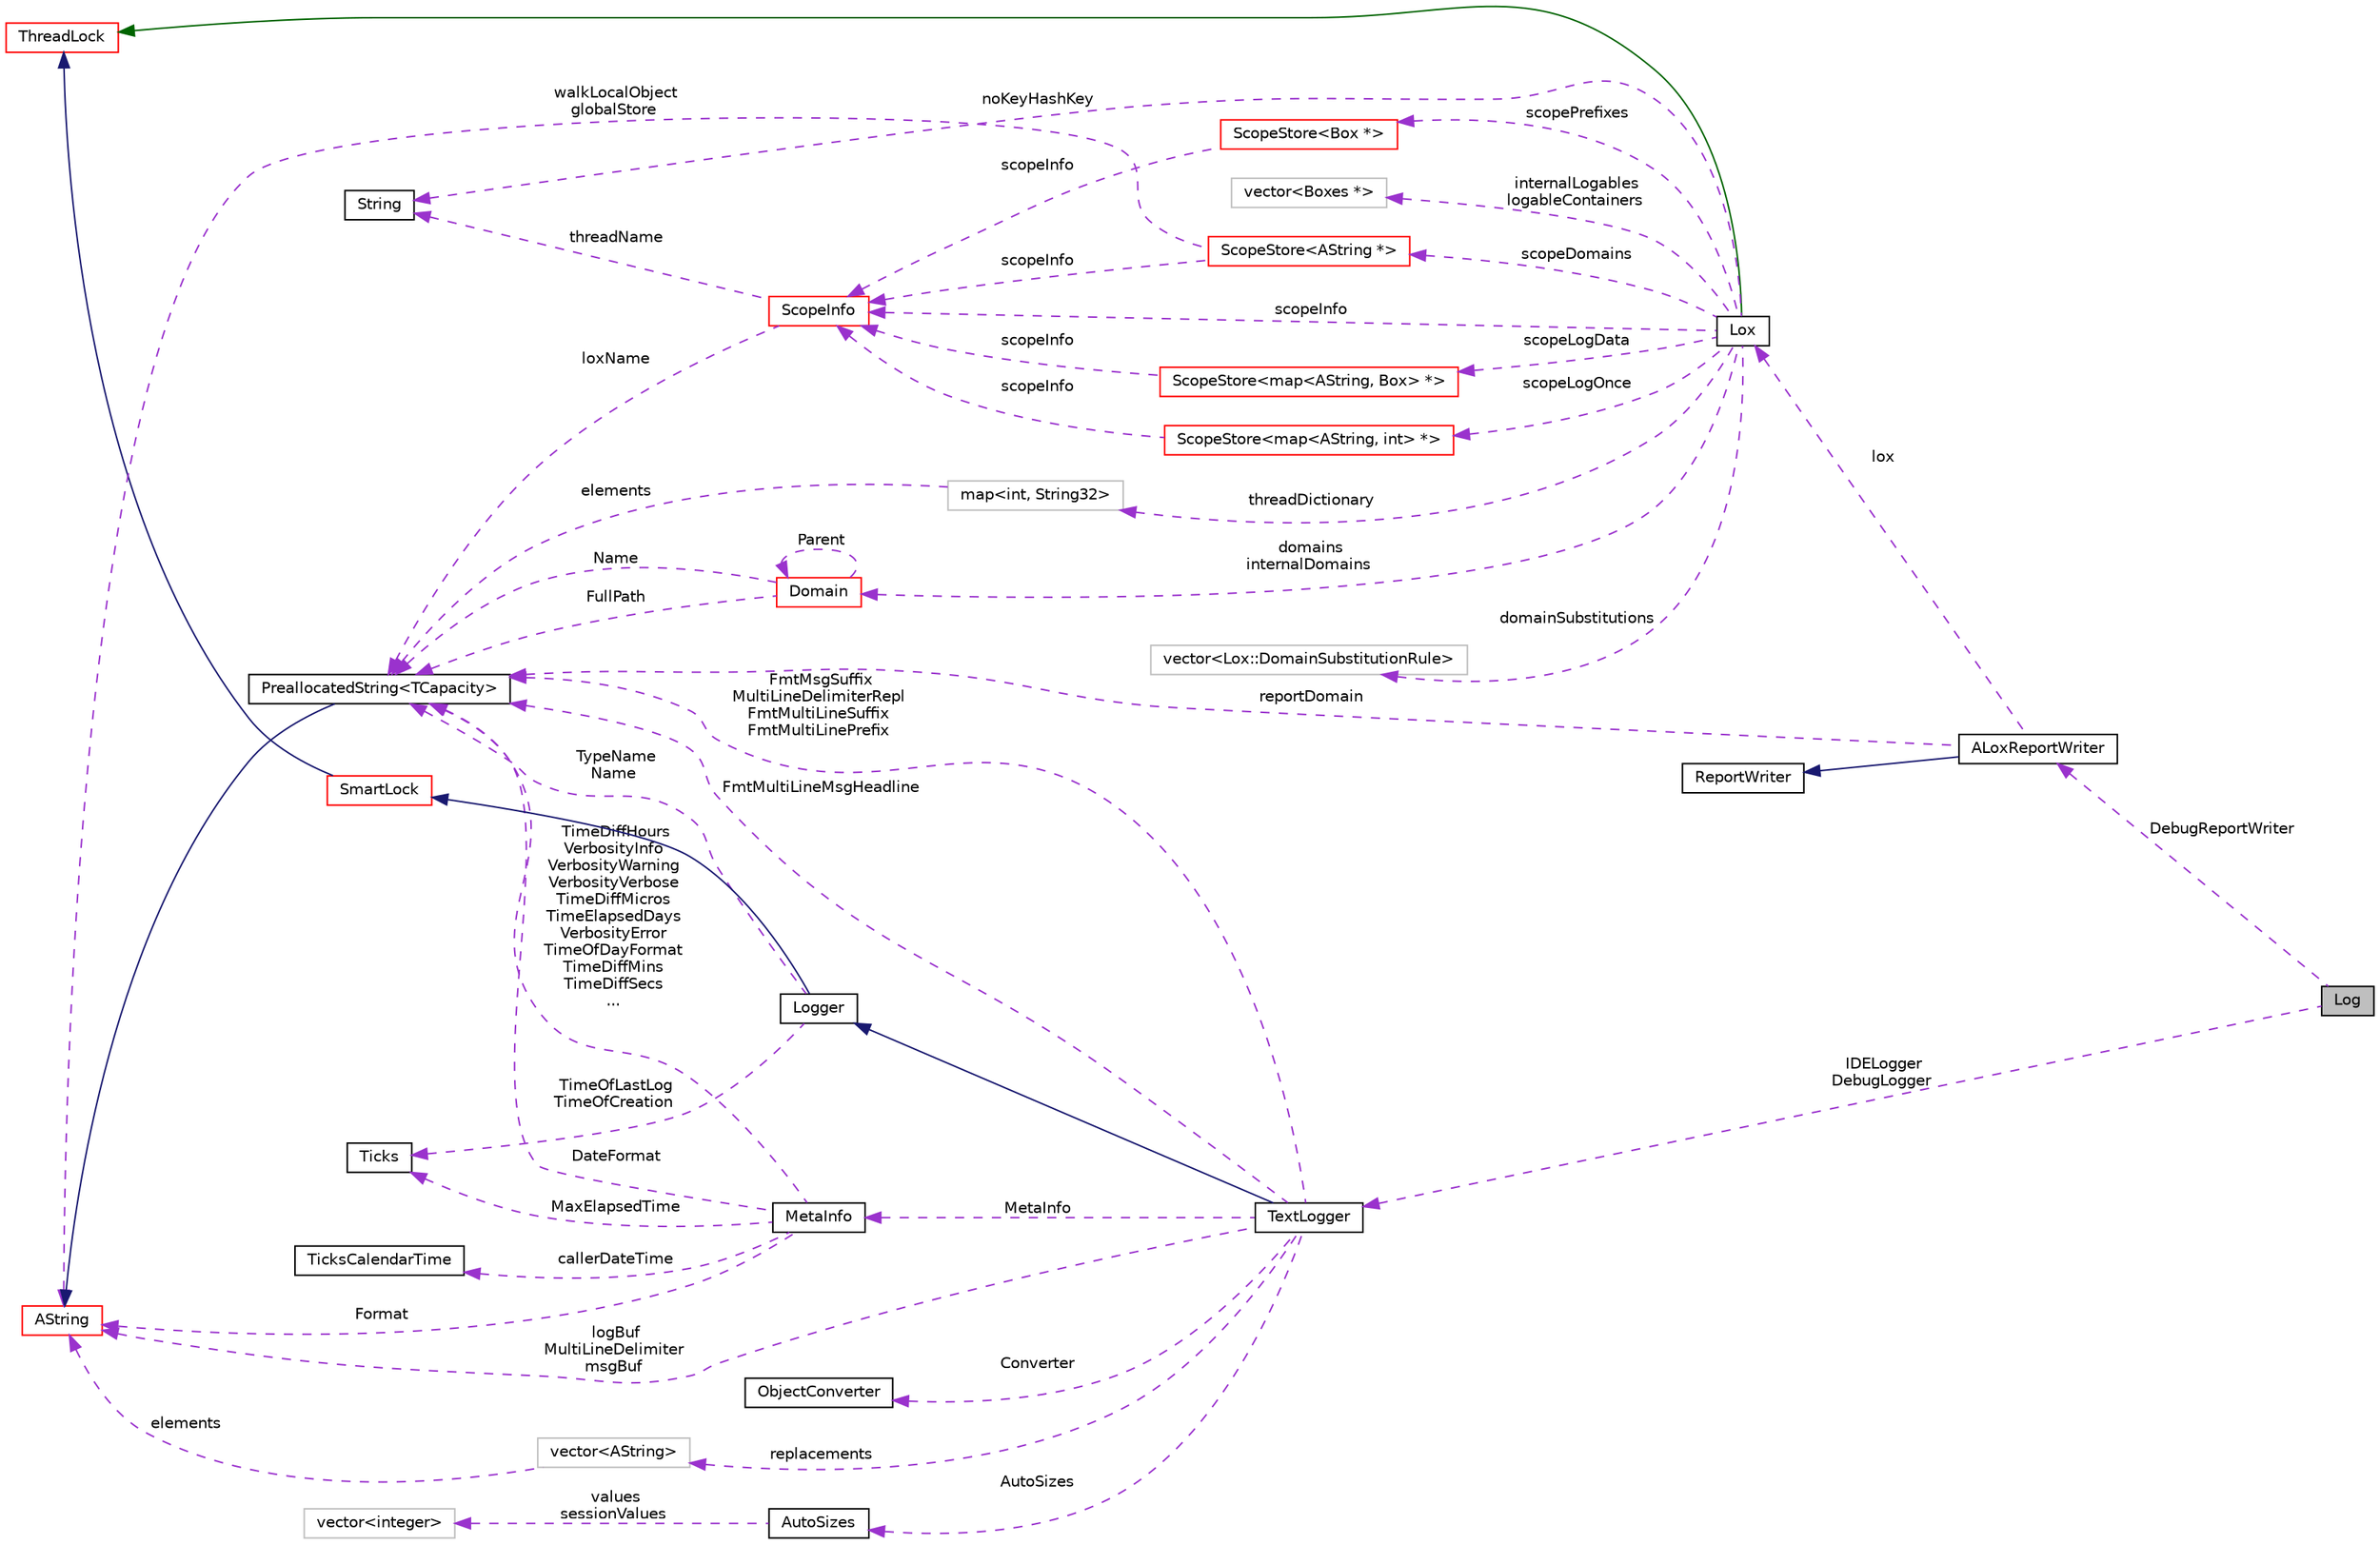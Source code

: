 digraph "Log"
{
  edge [fontname="Helvetica",fontsize="10",labelfontname="Helvetica",labelfontsize="10"];
  node [fontname="Helvetica",fontsize="10",shape=record];
  rankdir="LR";
  Node1 [label="Log",height=0.2,width=0.4,color="black", fillcolor="grey75", style="filled", fontcolor="black"];
  Node18 [label="vector\<AString\>",height=0.2,width=0.4,color="grey75", fillcolor="white", style="filled"];
  Node21 [label="vector\<integer\>",height=0.2,width=0.4,color="grey75", fillcolor="white", style="filled"];
  Node28 [label="ScopeStore\<map\<AString, Box\> *\>",height=0.2,width=0.4,color="red", fillcolor="white", style="filled",URL="$classaworx_1_1lox_1_1core_1_1ScopeStore.html"];
  Node46 [label="ScopeStore\<AString *\>",height=0.2,width=0.4,color="red", fillcolor="white", style="filled",URL="$classaworx_1_1lox_1_1core_1_1ScopeStore.html"];
  Node50 [label="ScopeStore\<Box *\>",height=0.2,width=0.4,color="red", fillcolor="white", style="filled",URL="$classaworx_1_1lox_1_1core_1_1ScopeStore.html"];
  Node54 [label="map\<int, String32\>",height=0.2,width=0.4,color="grey75", fillcolor="white", style="filled"];
  Node55 [label="vector\<Lox::DomainSubstitutionRule\>",height=0.2,width=0.4,color="grey75", fillcolor="white", style="filled"];
  Node57 [label="ScopeStore\<map\<AString, int\> *\>",height=0.2,width=0.4,color="red", fillcolor="white", style="filled",URL="$classaworx_1_1lox_1_1core_1_1ScopeStore.html"];
  Node62 [label="vector\<Boxes *\>",height=0.2,width=0.4,color="grey75", fillcolor="white", style="filled"];
  Node17 [label="PreallocatedString\<TCapacity\>",height=0.2,width=0.4,color="black", fillcolor="white", style="filled",URL="$classaworx_1_1lib_1_1strings_1_1PreallocatedString.html"];
  Node2 -> Node1 [dir="back",color="darkorchid3",fontsize="10",style="dashed",label=" IDELogger\nDebugLogger" ,fontname="Helvetica"];
  Node3 -> Node2 [dir="back",color="midnightblue",fontsize="10",style="solid",fontname="Helvetica"];
  Node4 -> Node3 [dir="back",color="midnightblue",fontsize="10",style="solid",fontname="Helvetica"];
  Node5 -> Node4 [dir="back",color="midnightblue",fontsize="10",style="solid",fontname="Helvetica"];
  Node5 -> Node27 [dir="back",color="darkgreen",fontsize="10",style="solid",fontname="Helvetica"];
  Node8 -> Node27 [dir="back",color="darkorchid3",fontsize="10",style="dashed",label=" noKeyHashKey" ,fontname="Helvetica"];
  Node8 -> Node29 [dir="back",color="darkorchid3",fontsize="10",style="dashed",label=" threadName" ,fontname="Helvetica"];
  Node12 -> Node2 [dir="back",color="darkorchid3",fontsize="10",style="dashed",label=" logBuf\nMultiLineDelimiter\nmsgBuf" ,fontname="Helvetica"];
  Node12 -> Node17 [dir="back",color="midnightblue",fontsize="10",style="solid",fontname="Helvetica"];
  Node12 -> Node18 [dir="back",color="darkorchid3",fontsize="10",style="dashed",label=" elements" ,fontname="Helvetica"];
  Node12 -> Node22 [dir="back",color="darkorchid3",fontsize="10",style="dashed",label=" Format" ,fontname="Helvetica"];
  Node12 -> Node46 [dir="back",color="darkorchid3",fontsize="10",style="dashed",label=" walkLocalObject\nglobalStore" ,fontname="Helvetica"];
  Node16 -> Node3 [dir="back",color="darkorchid3",fontsize="10",style="dashed",label=" TimeOfLastLog\nTimeOfCreation" ,fontname="Helvetica"];
  Node16 -> Node22 [dir="back",color="darkorchid3",fontsize="10",style="dashed",label=" MaxElapsedTime" ,fontname="Helvetica"];
  Node17 -> Node2 [dir="back",color="darkorchid3",fontsize="10",style="dashed",label=" FmtMsgSuffix\nMultiLineDelimiterRepl\nFmtMultiLineSuffix\nFmtMultiLinePrefix" ,fontname="Helvetica"];
  Node17 -> Node2 [dir="back",color="darkorchid3",fontsize="10",style="dashed",label=" FmtMultiLineMsgHeadline" ,fontname="Helvetica"];
  Node17 -> Node3 [dir="back",color="darkorchid3",fontsize="10",style="dashed",label=" TypeName\nName" ,fontname="Helvetica"];
  Node17 -> Node22 [dir="back",color="darkorchid3",fontsize="10",style="dashed",label=" TimeDiffHours\nVerbosityInfo\nVerbosityWarning\nVerbosityVerbose\nTimeDiffMicros\nTimeElapsedDays\nVerbosityError\nTimeOfDayFormat\nTimeDiffMins\nTimeDiffSecs\n..." ,fontname="Helvetica"];
  Node17 -> Node22 [dir="back",color="darkorchid3",fontsize="10",style="dashed",label=" DateFormat" ,fontname="Helvetica"];
  Node17 -> Node25 [dir="back",color="darkorchid3",fontsize="10",style="dashed",label=" reportDomain" ,fontname="Helvetica"];
  Node17 -> Node29 [dir="back",color="darkorchid3",fontsize="10",style="dashed",label=" loxName" ,fontname="Helvetica"];
  Node17 -> Node54 [dir="back",color="darkorchid3",fontsize="10",style="dashed",label=" elements" ,fontname="Helvetica"];
  Node17 -> Node65 [dir="back",color="darkorchid3",fontsize="10",style="dashed",label=" Name" ,fontname="Helvetica"];
  Node17 -> Node65 [dir="back",color="darkorchid3",fontsize="10",style="dashed",label=" FullPath" ,fontname="Helvetica"];
  Node18 -> Node2 [dir="back",color="darkorchid3",fontsize="10",style="dashed",label=" replacements" ,fontname="Helvetica"];
  Node20 -> Node2 [dir="back",color="darkorchid3",fontsize="10",style="dashed",label=" AutoSizes" ,fontname="Helvetica"];
  Node21 -> Node20 [dir="back",color="darkorchid3",fontsize="10",style="dashed",label=" values\nsessionValues" ,fontname="Helvetica"];
  Node22 -> Node2 [dir="back",color="darkorchid3",fontsize="10",style="dashed",label=" MetaInfo" ,fontname="Helvetica"];
  Node23 -> Node22 [dir="back",color="darkorchid3",fontsize="10",style="dashed",label=" callerDateTime" ,fontname="Helvetica"];
  Node24 -> Node2 [dir="back",color="darkorchid3",fontsize="10",style="dashed",label=" Converter" ,fontname="Helvetica"];
  Node25 -> Node1 [dir="back",color="darkorchid3",fontsize="10",style="dashed",label=" DebugReportWriter" ,fontname="Helvetica"];
  Node26 -> Node25 [dir="back",color="midnightblue",fontsize="10",style="solid",fontname="Helvetica"];
  Node27 -> Node25 [dir="back",color="darkorchid3",fontsize="10",style="dashed",label=" lox" ,fontname="Helvetica"];
  Node28 -> Node27 [dir="back",color="darkorchid3",fontsize="10",style="dashed",label=" scopeLogData" ,fontname="Helvetica"];
  Node29 -> Node27 [dir="back",color="darkorchid3",fontsize="10",style="dashed",label=" scopeInfo" ,fontname="Helvetica"];
  Node29 -> Node28 [dir="back",color="darkorchid3",fontsize="10",style="dashed",label=" scopeInfo" ,fontname="Helvetica"];
  Node29 -> Node46 [dir="back",color="darkorchid3",fontsize="10",style="dashed",label=" scopeInfo" ,fontname="Helvetica"];
  Node29 -> Node50 [dir="back",color="darkorchid3",fontsize="10",style="dashed",label=" scopeInfo" ,fontname="Helvetica"];
  Node29 -> Node57 [dir="back",color="darkorchid3",fontsize="10",style="dashed",label=" scopeInfo" ,fontname="Helvetica"];
  Node46 -> Node27 [dir="back",color="darkorchid3",fontsize="10",style="dashed",label=" scopeDomains" ,fontname="Helvetica"];
  Node50 -> Node27 [dir="back",color="darkorchid3",fontsize="10",style="dashed",label=" scopePrefixes" ,fontname="Helvetica"];
  Node54 -> Node27 [dir="back",color="darkorchid3",fontsize="10",style="dashed",label=" threadDictionary" ,fontname="Helvetica"];
  Node55 -> Node27 [dir="back",color="darkorchid3",fontsize="10",style="dashed",label=" domainSubstitutions" ,fontname="Helvetica"];
  Node57 -> Node27 [dir="back",color="darkorchid3",fontsize="10",style="dashed",label=" scopeLogOnce" ,fontname="Helvetica"];
  Node62 -> Node27 [dir="back",color="darkorchid3",fontsize="10",style="dashed",label=" internalLogables\nlogableContainers" ,fontname="Helvetica"];
  Node65 -> Node27 [dir="back",color="darkorchid3",fontsize="10",style="dashed",label=" domains\ninternalDomains" ,fontname="Helvetica"];
  Node65 -> Node65 [dir="back",color="darkorchid3",fontsize="10",style="dashed",label=" Parent" ,fontname="Helvetica"];
  Node2 [label="TextLogger",height=0.2,width=0.4,color="black", fillcolor="white", style="filled",URL="$classaworx_1_1lox_1_1core_1_1textlogger_1_1TextLogger.html"];
  Node3 [label="Logger",height=0.2,width=0.4,color="black", fillcolor="white", style="filled",URL="$classaworx_1_1lox_1_1core_1_1Logger.html"];
  Node4 [label="SmartLock",height=0.2,width=0.4,color="red", fillcolor="white", style="filled",URL="$classaworx_1_1lib_1_1threads_1_1SmartLock.html"];
  Node5 [label="ThreadLock",height=0.2,width=0.4,color="red", fillcolor="white", style="filled",URL="$classaworx_1_1lib_1_1threads_1_1ThreadLock.html"];
  Node16 [label="Ticks",height=0.2,width=0.4,color="black", fillcolor="white", style="filled",URL="$classaworx_1_1lib_1_1time_1_1Ticks.html"];
  Node12 [label="AString",height=0.2,width=0.4,color="red", fillcolor="white", style="filled",URL="$classaworx_1_1lib_1_1strings_1_1AString.html"];
  Node20 [label="AutoSizes",height=0.2,width=0.4,color="black", fillcolor="white", style="filled",URL="$classaworx_1_1lib_1_1strings_1_1util_1_1AutoSizes.html"];
  Node22 [label="MetaInfo",height=0.2,width=0.4,color="black", fillcolor="white", style="filled",URL="$classaworx_1_1lox_1_1core_1_1textlogger_1_1MetaInfo.html"];
  Node23 [label="TicksCalendarTime",height=0.2,width=0.4,color="black", fillcolor="white", style="filled",URL="$classaworx_1_1lib_1_1time_1_1TicksCalendarTime.html"];
  Node24 [label="ObjectConverter",height=0.2,width=0.4,color="black", fillcolor="white", style="filled",URL="$classaworx_1_1lox_1_1core_1_1textlogger_1_1ObjectConverter.html"];
  Node25 [label="ALoxReportWriter",height=0.2,width=0.4,color="black", fillcolor="white", style="filled",URL="$classaworx_1_1lox_1_1ALoxReportWriter.html"];
  Node26 [label="ReportWriter",height=0.2,width=0.4,color="black", fillcolor="white", style="filled",URL="$classaworx_1_1lib_1_1lang_1_1ReportWriter.html"];
  Node27 [label="Lox",height=0.2,width=0.4,color="black", fillcolor="white", style="filled",URL="$classaworx_1_1lox_1_1Lox.html"];
  Node8 [label="String",height=0.2,width=0.4,color="black", fillcolor="white", style="filled",URL="$classaworx_1_1lib_1_1strings_1_1String.html"];
  Node29 [label="ScopeInfo",height=0.2,width=0.4,color="red", fillcolor="white", style="filled",URL="$classaworx_1_1lox_1_1core_1_1ScopeInfo.html"];
  Node65 [label="Domain",height=0.2,width=0.4,color="red", fillcolor="white", style="filled",URL="$classaworx_1_1lox_1_1core_1_1Domain.html"];
}

